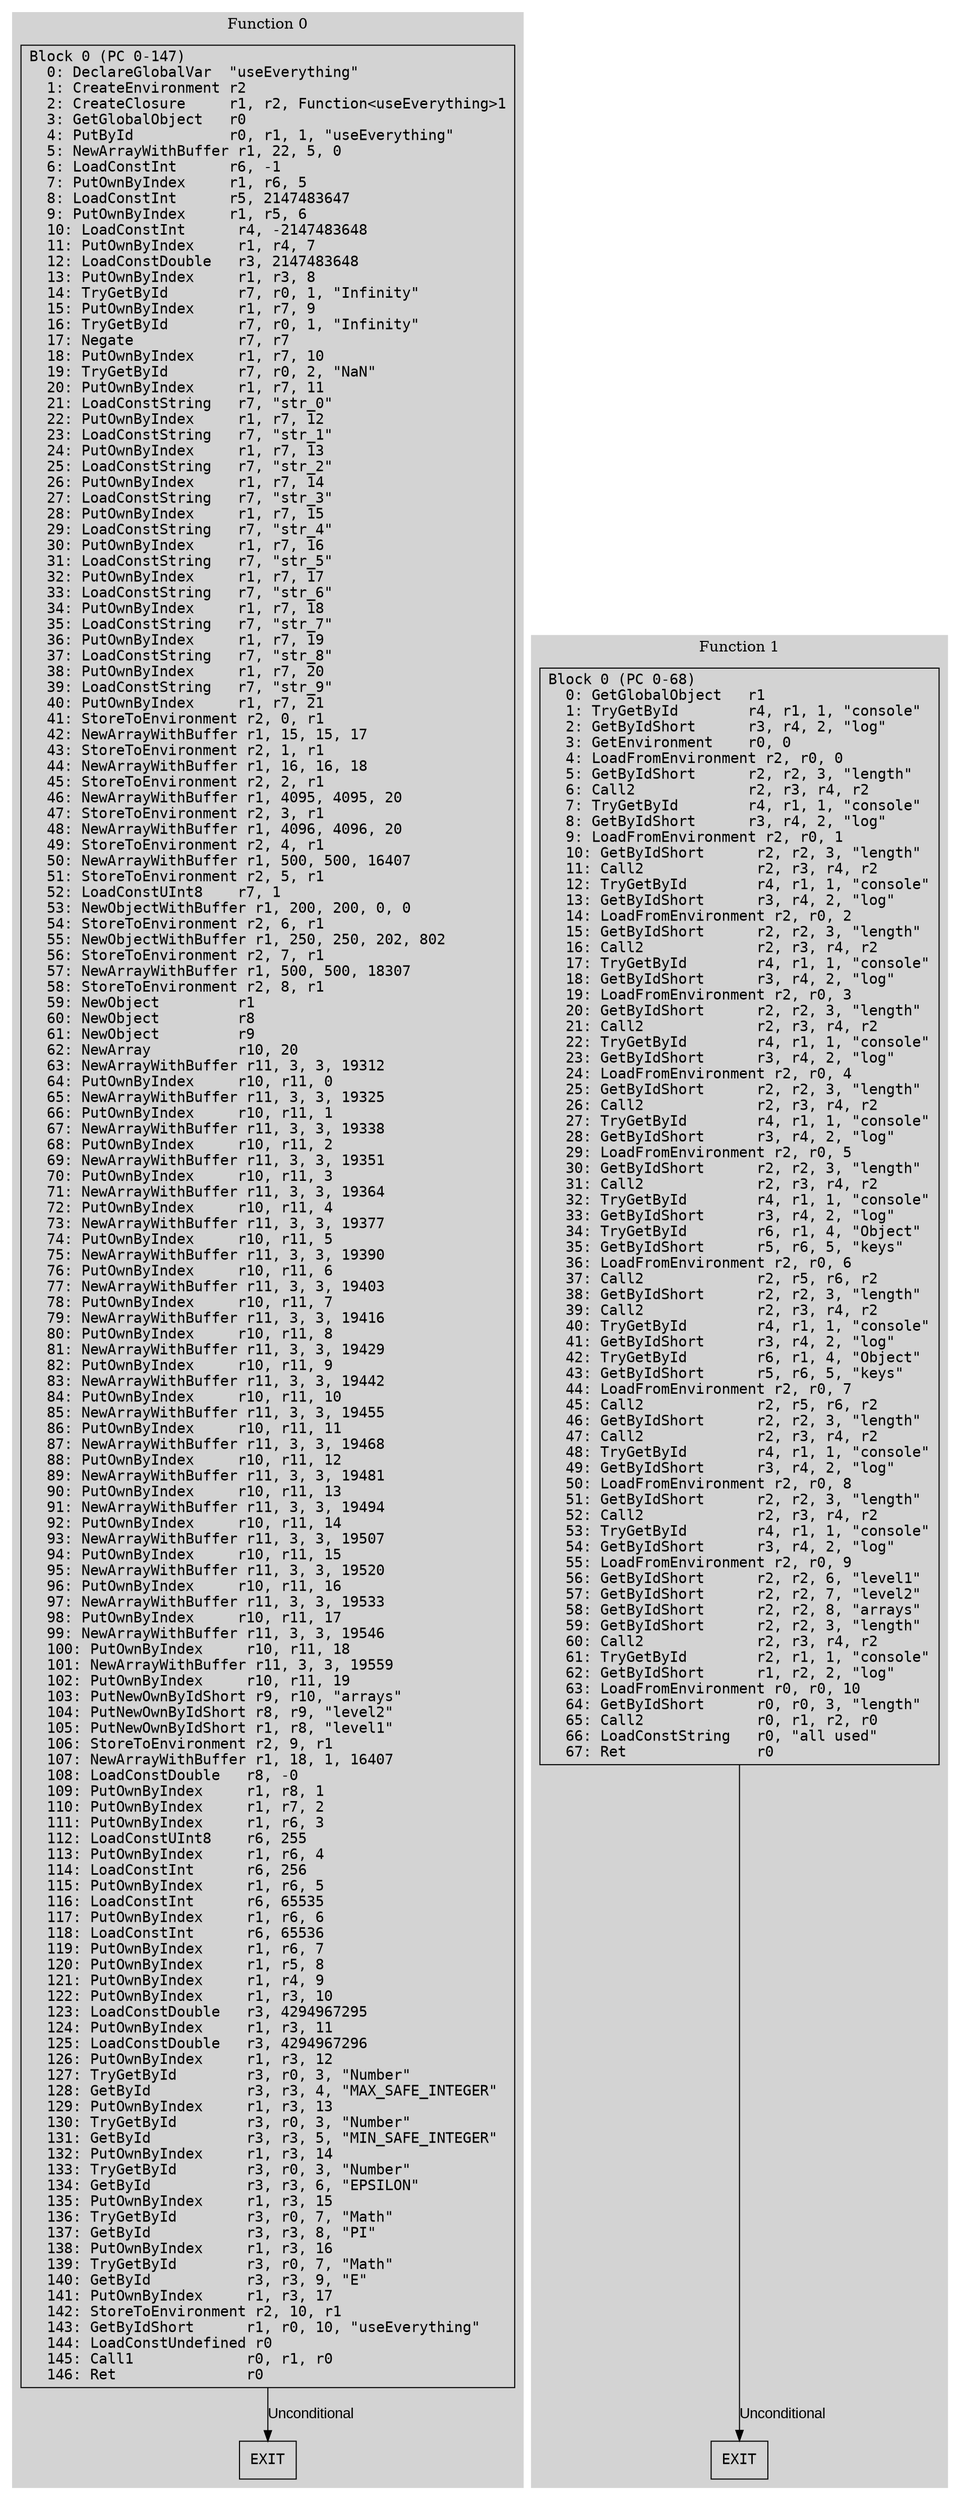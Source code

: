 digraph {
  rankdir=TB;
  node [shape=box, fontname="monospace"];
  edge [fontname="Arial"];

  subgraph cluster_function_0 {
    label = "Function 0";
    style = filled;
    color = lightgrey;

    edge [fontname="Arial"];

    f0_n0 [label="Block 0 (PC 0-147)\l  0: DeclareGlobalVar  \"useEverything\"\l  1: CreateEnvironment r2\l  2: CreateClosure     r1, r2, Function<useEverything>1\l  3: GetGlobalObject   r0\l  4: PutById           r0, r1, 1, \"useEverything\"\l  5: NewArrayWithBuffer r1, 22, 5, 0\l  6: LoadConstInt      r6, -1\l  7: PutOwnByIndex     r1, r6, 5\l  8: LoadConstInt      r5, 2147483647\l  9: PutOwnByIndex     r1, r5, 6\l  10: LoadConstInt      r4, -2147483648\l  11: PutOwnByIndex     r1, r4, 7\l  12: LoadConstDouble   r3, 2147483648\l  13: PutOwnByIndex     r1, r3, 8\l  14: TryGetById        r7, r0, 1, \"Infinity\"\l  15: PutOwnByIndex     r1, r7, 9\l  16: TryGetById        r7, r0, 1, \"Infinity\"\l  17: Negate            r7, r7\l  18: PutOwnByIndex     r1, r7, 10\l  19: TryGetById        r7, r0, 2, \"NaN\"\l  20: PutOwnByIndex     r1, r7, 11\l  21: LoadConstString   r7, \"str_0\"\l  22: PutOwnByIndex     r1, r7, 12\l  23: LoadConstString   r7, \"str_1\"\l  24: PutOwnByIndex     r1, r7, 13\l  25: LoadConstString   r7, \"str_2\"\l  26: PutOwnByIndex     r1, r7, 14\l  27: LoadConstString   r7, \"str_3\"\l  28: PutOwnByIndex     r1, r7, 15\l  29: LoadConstString   r7, \"str_4\"\l  30: PutOwnByIndex     r1, r7, 16\l  31: LoadConstString   r7, \"str_5\"\l  32: PutOwnByIndex     r1, r7, 17\l  33: LoadConstString   r7, \"str_6\"\l  34: PutOwnByIndex     r1, r7, 18\l  35: LoadConstString   r7, \"str_7\"\l  36: PutOwnByIndex     r1, r7, 19\l  37: LoadConstString   r7, \"str_8\"\l  38: PutOwnByIndex     r1, r7, 20\l  39: LoadConstString   r7, \"str_9\"\l  40: PutOwnByIndex     r1, r7, 21\l  41: StoreToEnvironment r2, 0, r1\l  42: NewArrayWithBuffer r1, 15, 15, 17\l  43: StoreToEnvironment r2, 1, r1\l  44: NewArrayWithBuffer r1, 16, 16, 18\l  45: StoreToEnvironment r2, 2, r1\l  46: NewArrayWithBuffer r1, 4095, 4095, 20\l  47: StoreToEnvironment r2, 3, r1\l  48: NewArrayWithBuffer r1, 4096, 4096, 20\l  49: StoreToEnvironment r2, 4, r1\l  50: NewArrayWithBuffer r1, 500, 500, 16407\l  51: StoreToEnvironment r2, 5, r1\l  52: LoadConstUInt8    r7, 1\l  53: NewObjectWithBuffer r1, 200, 200, 0, 0\l  54: StoreToEnvironment r2, 6, r1\l  55: NewObjectWithBuffer r1, 250, 250, 202, 802\l  56: StoreToEnvironment r2, 7, r1\l  57: NewArrayWithBuffer r1, 500, 500, 18307\l  58: StoreToEnvironment r2, 8, r1\l  59: NewObject         r1\l  60: NewObject         r8\l  61: NewObject         r9\l  62: NewArray          r10, 20\l  63: NewArrayWithBuffer r11, 3, 3, 19312\l  64: PutOwnByIndex     r10, r11, 0\l  65: NewArrayWithBuffer r11, 3, 3, 19325\l  66: PutOwnByIndex     r10, r11, 1\l  67: NewArrayWithBuffer r11, 3, 3, 19338\l  68: PutOwnByIndex     r10, r11, 2\l  69: NewArrayWithBuffer r11, 3, 3, 19351\l  70: PutOwnByIndex     r10, r11, 3\l  71: NewArrayWithBuffer r11, 3, 3, 19364\l  72: PutOwnByIndex     r10, r11, 4\l  73: NewArrayWithBuffer r11, 3, 3, 19377\l  74: PutOwnByIndex     r10, r11, 5\l  75: NewArrayWithBuffer r11, 3, 3, 19390\l  76: PutOwnByIndex     r10, r11, 6\l  77: NewArrayWithBuffer r11, 3, 3, 19403\l  78: PutOwnByIndex     r10, r11, 7\l  79: NewArrayWithBuffer r11, 3, 3, 19416\l  80: PutOwnByIndex     r10, r11, 8\l  81: NewArrayWithBuffer r11, 3, 3, 19429\l  82: PutOwnByIndex     r10, r11, 9\l  83: NewArrayWithBuffer r11, 3, 3, 19442\l  84: PutOwnByIndex     r10, r11, 10\l  85: NewArrayWithBuffer r11, 3, 3, 19455\l  86: PutOwnByIndex     r10, r11, 11\l  87: NewArrayWithBuffer r11, 3, 3, 19468\l  88: PutOwnByIndex     r10, r11, 12\l  89: NewArrayWithBuffer r11, 3, 3, 19481\l  90: PutOwnByIndex     r10, r11, 13\l  91: NewArrayWithBuffer r11, 3, 3, 19494\l  92: PutOwnByIndex     r10, r11, 14\l  93: NewArrayWithBuffer r11, 3, 3, 19507\l  94: PutOwnByIndex     r10, r11, 15\l  95: NewArrayWithBuffer r11, 3, 3, 19520\l  96: PutOwnByIndex     r10, r11, 16\l  97: NewArrayWithBuffer r11, 3, 3, 19533\l  98: PutOwnByIndex     r10, r11, 17\l  99: NewArrayWithBuffer r11, 3, 3, 19546\l  100: PutOwnByIndex     r10, r11, 18\l  101: NewArrayWithBuffer r11, 3, 3, 19559\l  102: PutOwnByIndex     r10, r11, 19\l  103: PutNewOwnByIdShort r9, r10, \"arrays\"\l  104: PutNewOwnByIdShort r8, r9, \"level2\"\l  105: PutNewOwnByIdShort r1, r8, \"level1\"\l  106: StoreToEnvironment r2, 9, r1\l  107: NewArrayWithBuffer r1, 18, 1, 16407\l  108: LoadConstDouble   r8, -0\l  109: PutOwnByIndex     r1, r8, 1\l  110: PutOwnByIndex     r1, r7, 2\l  111: PutOwnByIndex     r1, r6, 3\l  112: LoadConstUInt8    r6, 255\l  113: PutOwnByIndex     r1, r6, 4\l  114: LoadConstInt      r6, 256\l  115: PutOwnByIndex     r1, r6, 5\l  116: LoadConstInt      r6, 65535\l  117: PutOwnByIndex     r1, r6, 6\l  118: LoadConstInt      r6, 65536\l  119: PutOwnByIndex     r1, r6, 7\l  120: PutOwnByIndex     r1, r5, 8\l  121: PutOwnByIndex     r1, r4, 9\l  122: PutOwnByIndex     r1, r3, 10\l  123: LoadConstDouble   r3, 4294967295\l  124: PutOwnByIndex     r1, r3, 11\l  125: LoadConstDouble   r3, 4294967296\l  126: PutOwnByIndex     r1, r3, 12\l  127: TryGetById        r3, r0, 3, \"Number\"\l  128: GetById           r3, r3, 4, \"MAX_SAFE_INTEGER\"\l  129: PutOwnByIndex     r1, r3, 13\l  130: TryGetById        r3, r0, 3, \"Number\"\l  131: GetById           r3, r3, 5, \"MIN_SAFE_INTEGER\"\l  132: PutOwnByIndex     r1, r3, 14\l  133: TryGetById        r3, r0, 3, \"Number\"\l  134: GetById           r3, r3, 6, \"EPSILON\"\l  135: PutOwnByIndex     r1, r3, 15\l  136: TryGetById        r3, r0, 7, \"Math\"\l  137: GetById           r3, r3, 8, \"PI\"\l  138: PutOwnByIndex     r1, r3, 16\l  139: TryGetById        r3, r0, 7, \"Math\"\l  140: GetById           r3, r3, 9, \"E\"\l  141: PutOwnByIndex     r1, r3, 17\l  142: StoreToEnvironment r2, 10, r1\l  143: GetByIdShort      r1, r0, 10, \"useEverything\"\l  144: LoadConstUndefined r0\l  145: Call1             r0, r1, r0\l  146: Ret               r0\l"]
    f0_n1 [style=filled, fillcolor=lightgray, label="EXIT"]

    f0_n0 -> f0_n1 [label="Unconditional", color=black]
  }

  subgraph cluster_function_1 {
    label = "Function 1";
    style = filled;
    color = lightgrey;

    edge [fontname="Arial"];

    f1_n0 [label="Block 0 (PC 0-68)\l  0: GetGlobalObject   r1\l  1: TryGetById        r4, r1, 1, \"console\"\l  2: GetByIdShort      r3, r4, 2, \"log\"\l  3: GetEnvironment    r0, 0\l  4: LoadFromEnvironment r2, r0, 0\l  5: GetByIdShort      r2, r2, 3, \"length\"\l  6: Call2             r2, r3, r4, r2\l  7: TryGetById        r4, r1, 1, \"console\"\l  8: GetByIdShort      r3, r4, 2, \"log\"\l  9: LoadFromEnvironment r2, r0, 1\l  10: GetByIdShort      r2, r2, 3, \"length\"\l  11: Call2             r2, r3, r4, r2\l  12: TryGetById        r4, r1, 1, \"console\"\l  13: GetByIdShort      r3, r4, 2, \"log\"\l  14: LoadFromEnvironment r2, r0, 2\l  15: GetByIdShort      r2, r2, 3, \"length\"\l  16: Call2             r2, r3, r4, r2\l  17: TryGetById        r4, r1, 1, \"console\"\l  18: GetByIdShort      r3, r4, 2, \"log\"\l  19: LoadFromEnvironment r2, r0, 3\l  20: GetByIdShort      r2, r2, 3, \"length\"\l  21: Call2             r2, r3, r4, r2\l  22: TryGetById        r4, r1, 1, \"console\"\l  23: GetByIdShort      r3, r4, 2, \"log\"\l  24: LoadFromEnvironment r2, r0, 4\l  25: GetByIdShort      r2, r2, 3, \"length\"\l  26: Call2             r2, r3, r4, r2\l  27: TryGetById        r4, r1, 1, \"console\"\l  28: GetByIdShort      r3, r4, 2, \"log\"\l  29: LoadFromEnvironment r2, r0, 5\l  30: GetByIdShort      r2, r2, 3, \"length\"\l  31: Call2             r2, r3, r4, r2\l  32: TryGetById        r4, r1, 1, \"console\"\l  33: GetByIdShort      r3, r4, 2, \"log\"\l  34: TryGetById        r6, r1, 4, \"Object\"\l  35: GetByIdShort      r5, r6, 5, \"keys\"\l  36: LoadFromEnvironment r2, r0, 6\l  37: Call2             r2, r5, r6, r2\l  38: GetByIdShort      r2, r2, 3, \"length\"\l  39: Call2             r2, r3, r4, r2\l  40: TryGetById        r4, r1, 1, \"console\"\l  41: GetByIdShort      r3, r4, 2, \"log\"\l  42: TryGetById        r6, r1, 4, \"Object\"\l  43: GetByIdShort      r5, r6, 5, \"keys\"\l  44: LoadFromEnvironment r2, r0, 7\l  45: Call2             r2, r5, r6, r2\l  46: GetByIdShort      r2, r2, 3, \"length\"\l  47: Call2             r2, r3, r4, r2\l  48: TryGetById        r4, r1, 1, \"console\"\l  49: GetByIdShort      r3, r4, 2, \"log\"\l  50: LoadFromEnvironment r2, r0, 8\l  51: GetByIdShort      r2, r2, 3, \"length\"\l  52: Call2             r2, r3, r4, r2\l  53: TryGetById        r4, r1, 1, \"console\"\l  54: GetByIdShort      r3, r4, 2, \"log\"\l  55: LoadFromEnvironment r2, r0, 9\l  56: GetByIdShort      r2, r2, 6, \"level1\"\l  57: GetByIdShort      r2, r2, 7, \"level2\"\l  58: GetByIdShort      r2, r2, 8, \"arrays\"\l  59: GetByIdShort      r2, r2, 3, \"length\"\l  60: Call2             r2, r3, r4, r2\l  61: TryGetById        r2, r1, 1, \"console\"\l  62: GetByIdShort      r1, r2, 2, \"log\"\l  63: LoadFromEnvironment r0, r0, 10\l  64: GetByIdShort      r0, r0, 3, \"length\"\l  65: Call2             r0, r1, r2, r0\l  66: LoadConstString   r0, \"all used\"\l  67: Ret               r0\l"]
    f1_n1 [style=filled, fillcolor=lightgray, label="EXIT"]

    f1_n0 -> f1_n1 [label="Unconditional", color=black]
  }

}
